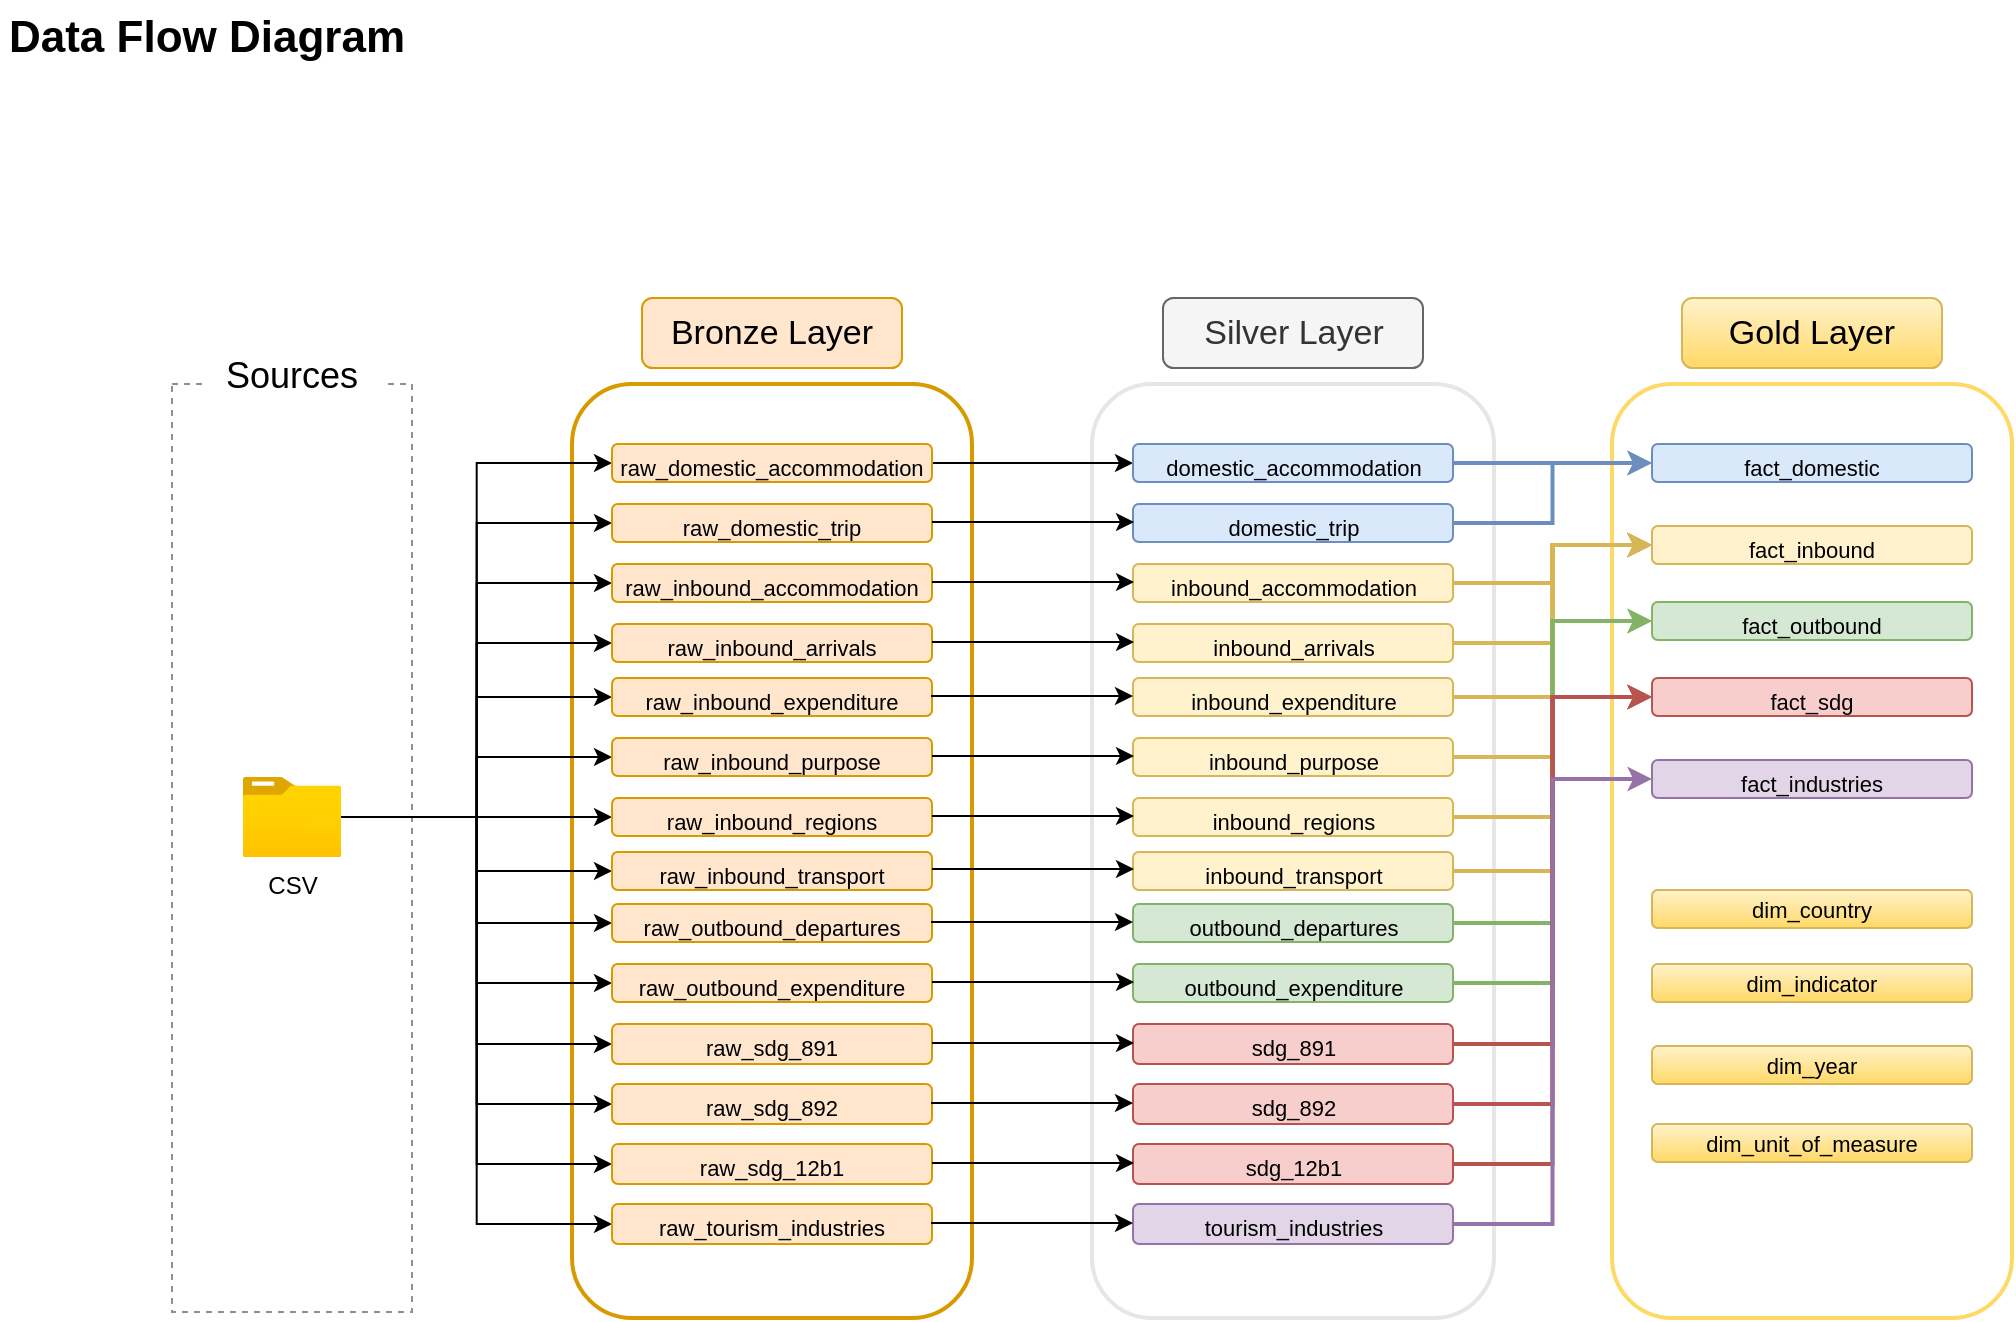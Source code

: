 <mxfile version="28.1.2">
  <diagram name="Data Flow" id="taS5BUQgi9GdzBywjWGS">
    <mxGraphModel dx="872" dy="537" grid="0" gridSize="10" guides="1" tooltips="1" connect="1" arrows="1" fold="1" page="1" pageScale="1" pageWidth="1169" pageHeight="827" math="0" shadow="0">
      <root>
        <mxCell id="0" />
        <mxCell id="1" parent="0" />
        <mxCell id="EKDIFOhZ2zDzjYMbIaeS-1" value="" style="rounded=0;whiteSpace=wrap;html=1;fillColor=none;dashed=1;strokeColor=light-dark(#8f8f8f, #ededed);" parent="1" vertex="1">
          <mxGeometry x="125" y="202" width="120" height="464" as="geometry" />
        </mxCell>
        <mxCell id="EKDIFOhZ2zDzjYMbIaeS-2" value="Sources" style="rounded=0;whiteSpace=wrap;html=1;fontSize=18;strokeColor=none;" parent="1" vertex="1">
          <mxGeometry x="140" y="183" width="90" height="30" as="geometry" />
        </mxCell>
        <mxCell id="EKDIFOhZ2zDzjYMbIaeS-3" value="" style="rounded=1;whiteSpace=wrap;html=1;fillColor=none;strokeColor=#d79b00;fontSize=17;strokeWidth=2;" parent="1" vertex="1">
          <mxGeometry x="325" y="202" width="200" height="467" as="geometry" />
        </mxCell>
        <mxCell id="EKDIFOhZ2zDzjYMbIaeS-4" value="" style="rounded=1;whiteSpace=wrap;html=1;fontSize=17;strokeWidth=2;fillColor=none;strokeColor=#E6E6E6;" parent="1" vertex="1">
          <mxGeometry x="585" y="202" width="201" height="467" as="geometry" />
        </mxCell>
        <mxCell id="EKDIFOhZ2zDzjYMbIaeS-5" value="" style="rounded=1;whiteSpace=wrap;html=1;fillColor=none;strokeColor=#FFD966;fontSize=17;strokeWidth=2;" parent="1" vertex="1">
          <mxGeometry x="845" y="202" width="200" height="467" as="geometry" />
        </mxCell>
        <mxCell id="EKDIFOhZ2zDzjYMbIaeS-6" value="Bronze Layer" style="rounded=1;whiteSpace=wrap;html=1;fillColor=#ffe6cc;strokeColor=#d79b00;fontSize=17;" parent="1" vertex="1">
          <mxGeometry x="360" y="159" width="130" height="35" as="geometry" />
        </mxCell>
        <mxCell id="EKDIFOhZ2zDzjYMbIaeS-7" value="Silver Layer" style="rounded=1;whiteSpace=wrap;html=1;fillColor=#f5f5f5;strokeColor=#666666;fontSize=17;fontColor=#333333;" parent="1" vertex="1">
          <mxGeometry x="620.5" y="159" width="130" height="35" as="geometry" />
        </mxCell>
        <mxCell id="EKDIFOhZ2zDzjYMbIaeS-8" value="Gold Layer" style="rounded=1;whiteSpace=wrap;html=1;fillColor=#fff2cc;strokeColor=#d6b656;fontSize=17;gradientColor=#ffd966;" parent="1" vertex="1">
          <mxGeometry x="880" y="159" width="130" height="35" as="geometry" />
        </mxCell>
        <mxCell id="EKDIFOhZ2zDzjYMbIaeS-9" style="edgeStyle=orthogonalEdgeStyle;rounded=0;orthogonalLoop=1;jettySize=auto;html=1;entryX=0;entryY=0.5;entryDx=0;entryDy=0;" parent="1" source="EKDIFOhZ2zDzjYMbIaeS-23" target="EKDIFOhZ2zDzjYMbIaeS-31" edge="1">
          <mxGeometry relative="1" as="geometry" />
        </mxCell>
        <mxCell id="EKDIFOhZ2zDzjYMbIaeS-10" style="edgeStyle=orthogonalEdgeStyle;rounded=0;orthogonalLoop=1;jettySize=auto;html=1;entryX=0;entryY=0.5;entryDx=0;entryDy=0;" parent="1" source="EKDIFOhZ2zDzjYMbIaeS-23" target="EKDIFOhZ2zDzjYMbIaeS-30" edge="1">
          <mxGeometry relative="1" as="geometry" />
        </mxCell>
        <mxCell id="EKDIFOhZ2zDzjYMbIaeS-11" style="edgeStyle=orthogonalEdgeStyle;rounded=0;orthogonalLoop=1;jettySize=auto;html=1;entryX=0;entryY=0.5;entryDx=0;entryDy=0;" parent="1" source="EKDIFOhZ2zDzjYMbIaeS-23" target="EKDIFOhZ2zDzjYMbIaeS-29" edge="1">
          <mxGeometry relative="1" as="geometry" />
        </mxCell>
        <mxCell id="EKDIFOhZ2zDzjYMbIaeS-12" style="edgeStyle=orthogonalEdgeStyle;rounded=0;orthogonalLoop=1;jettySize=auto;html=1;entryX=0;entryY=0.5;entryDx=0;entryDy=0;" parent="1" source="EKDIFOhZ2zDzjYMbIaeS-23" target="EKDIFOhZ2zDzjYMbIaeS-28" edge="1">
          <mxGeometry relative="1" as="geometry" />
        </mxCell>
        <mxCell id="EKDIFOhZ2zDzjYMbIaeS-13" style="edgeStyle=orthogonalEdgeStyle;rounded=0;orthogonalLoop=1;jettySize=auto;html=1;entryX=0;entryY=0.5;entryDx=0;entryDy=0;" parent="1" source="EKDIFOhZ2zDzjYMbIaeS-23" target="EKDIFOhZ2zDzjYMbIaeS-27" edge="1">
          <mxGeometry relative="1" as="geometry" />
        </mxCell>
        <mxCell id="EKDIFOhZ2zDzjYMbIaeS-14" style="edgeStyle=orthogonalEdgeStyle;rounded=0;orthogonalLoop=1;jettySize=auto;html=1;entryX=0;entryY=0.5;entryDx=0;entryDy=0;" parent="1" source="EKDIFOhZ2zDzjYMbIaeS-23" target="EKDIFOhZ2zDzjYMbIaeS-26" edge="1">
          <mxGeometry relative="1" as="geometry" />
        </mxCell>
        <mxCell id="EKDIFOhZ2zDzjYMbIaeS-15" style="edgeStyle=orthogonalEdgeStyle;rounded=0;orthogonalLoop=1;jettySize=auto;html=1;entryX=0;entryY=0.5;entryDx=0;entryDy=0;" parent="1" source="EKDIFOhZ2zDzjYMbIaeS-23" target="EKDIFOhZ2zDzjYMbIaeS-25" edge="1">
          <mxGeometry relative="1" as="geometry" />
        </mxCell>
        <mxCell id="EKDIFOhZ2zDzjYMbIaeS-16" style="edgeStyle=orthogonalEdgeStyle;rounded=0;orthogonalLoop=1;jettySize=auto;html=1;entryX=0;entryY=0.5;entryDx=0;entryDy=0;" parent="1" source="EKDIFOhZ2zDzjYMbIaeS-23" target="EKDIFOhZ2zDzjYMbIaeS-32" edge="1">
          <mxGeometry relative="1" as="geometry" />
        </mxCell>
        <mxCell id="EKDIFOhZ2zDzjYMbIaeS-17" style="edgeStyle=orthogonalEdgeStyle;rounded=0;orthogonalLoop=1;jettySize=auto;html=1;entryX=0;entryY=0.5;entryDx=0;entryDy=0;" parent="1" source="EKDIFOhZ2zDzjYMbIaeS-23" target="EKDIFOhZ2zDzjYMbIaeS-33" edge="1">
          <mxGeometry relative="1" as="geometry" />
        </mxCell>
        <mxCell id="EKDIFOhZ2zDzjYMbIaeS-18" style="edgeStyle=orthogonalEdgeStyle;rounded=0;orthogonalLoop=1;jettySize=auto;html=1;entryX=0;entryY=0.5;entryDx=0;entryDy=0;" parent="1" source="EKDIFOhZ2zDzjYMbIaeS-23" target="EKDIFOhZ2zDzjYMbIaeS-34" edge="1">
          <mxGeometry relative="1" as="geometry" />
        </mxCell>
        <mxCell id="EKDIFOhZ2zDzjYMbIaeS-19" style="edgeStyle=orthogonalEdgeStyle;rounded=0;orthogonalLoop=1;jettySize=auto;html=1;entryX=0;entryY=0.5;entryDx=0;entryDy=0;" parent="1" source="EKDIFOhZ2zDzjYMbIaeS-23" target="EKDIFOhZ2zDzjYMbIaeS-35" edge="1">
          <mxGeometry relative="1" as="geometry" />
        </mxCell>
        <mxCell id="EKDIFOhZ2zDzjYMbIaeS-20" style="edgeStyle=orthogonalEdgeStyle;rounded=0;orthogonalLoop=1;jettySize=auto;html=1;entryX=0;entryY=0.5;entryDx=0;entryDy=0;" parent="1" source="EKDIFOhZ2zDzjYMbIaeS-23" target="EKDIFOhZ2zDzjYMbIaeS-36" edge="1">
          <mxGeometry relative="1" as="geometry" />
        </mxCell>
        <mxCell id="EKDIFOhZ2zDzjYMbIaeS-21" style="edgeStyle=orthogonalEdgeStyle;rounded=0;orthogonalLoop=1;jettySize=auto;html=1;entryX=0;entryY=0.5;entryDx=0;entryDy=0;" parent="1" source="EKDIFOhZ2zDzjYMbIaeS-23" target="EKDIFOhZ2zDzjYMbIaeS-37" edge="1">
          <mxGeometry relative="1" as="geometry" />
        </mxCell>
        <mxCell id="EKDIFOhZ2zDzjYMbIaeS-22" style="edgeStyle=orthogonalEdgeStyle;rounded=0;orthogonalLoop=1;jettySize=auto;html=1;entryX=0;entryY=0.5;entryDx=0;entryDy=0;" parent="1" source="EKDIFOhZ2zDzjYMbIaeS-23" target="EKDIFOhZ2zDzjYMbIaeS-38" edge="1">
          <mxGeometry relative="1" as="geometry" />
        </mxCell>
        <mxCell id="EKDIFOhZ2zDzjYMbIaeS-23" value="CSV" style="image;aspect=fixed;html=1;points=[];align=center;fontSize=12;image=img/lib/azure2/general/Folder_Blank.svg;" parent="1" vertex="1">
          <mxGeometry x="160.36" y="398.5" width="49.29" height="40" as="geometry" />
        </mxCell>
        <mxCell id="EKDIFOhZ2zDzjYMbIaeS-24" style="edgeStyle=orthogonalEdgeStyle;rounded=0;orthogonalLoop=1;jettySize=auto;html=1;entryX=0;entryY=0.5;entryDx=0;entryDy=0;" parent="1" source="EKDIFOhZ2zDzjYMbIaeS-25" target="EKDIFOhZ2zDzjYMbIaeS-40" edge="1">
          <mxGeometry relative="1" as="geometry" />
        </mxCell>
        <mxCell id="EKDIFOhZ2zDzjYMbIaeS-25" value="&lt;font style=&quot;font-size: 11px;&quot;&gt;raw_domestic_accommodation&lt;/font&gt;" style="rounded=1;whiteSpace=wrap;html=1;fillColor=#ffe6cc;strokeColor=#d79b00;fontSize=15;" parent="1" vertex="1">
          <mxGeometry x="345" y="232" width="160" height="19" as="geometry" />
        </mxCell>
        <mxCell id="EKDIFOhZ2zDzjYMbIaeS-26" value="&lt;span style=&quot;font-size: 11px;&quot;&gt;raw_domestic_trip&lt;/span&gt;" style="rounded=1;whiteSpace=wrap;html=1;fillColor=#ffe6cc;strokeColor=#d79b00;fontSize=15;" parent="1" vertex="1">
          <mxGeometry x="345" y="262" width="160" height="19" as="geometry" />
        </mxCell>
        <mxCell id="EKDIFOhZ2zDzjYMbIaeS-27" value="&lt;span style=&quot;font-size: 11px;&quot;&gt;raw_inbound_accommodation&lt;/span&gt;" style="rounded=1;whiteSpace=wrap;html=1;fillColor=#ffe6cc;strokeColor=#d79b00;fontSize=15;" parent="1" vertex="1">
          <mxGeometry x="345" y="292" width="160" height="19" as="geometry" />
        </mxCell>
        <mxCell id="EKDIFOhZ2zDzjYMbIaeS-28" value="&lt;span style=&quot;font-size: 11px;&quot;&gt;raw_inbound_arrivals&lt;/span&gt;" style="rounded=1;whiteSpace=wrap;html=1;fillColor=#ffe6cc;strokeColor=#d79b00;fontSize=15;" parent="1" vertex="1">
          <mxGeometry x="345" y="322" width="160" height="19" as="geometry" />
        </mxCell>
        <mxCell id="EKDIFOhZ2zDzjYMbIaeS-29" value="&lt;span style=&quot;font-size: 11px;&quot;&gt;raw_inbound_expenditure&lt;/span&gt;" style="rounded=1;whiteSpace=wrap;html=1;fillColor=#ffe6cc;strokeColor=#d79b00;fontSize=15;" parent="1" vertex="1">
          <mxGeometry x="345" y="349" width="160" height="19" as="geometry" />
        </mxCell>
        <mxCell id="EKDIFOhZ2zDzjYMbIaeS-30" value="&lt;span style=&quot;font-size: 11px;&quot;&gt;raw_inbound_purpose&lt;/span&gt;" style="rounded=1;whiteSpace=wrap;html=1;fillColor=#ffe6cc;strokeColor=#d79b00;fontSize=15;" parent="1" vertex="1">
          <mxGeometry x="345" y="379" width="160" height="19" as="geometry" />
        </mxCell>
        <mxCell id="EKDIFOhZ2zDzjYMbIaeS-31" value="&lt;span style=&quot;font-size: 11px;&quot;&gt;raw_inbound_regions&lt;/span&gt;" style="rounded=1;whiteSpace=wrap;html=1;fillColor=#ffe6cc;strokeColor=#d79b00;fontSize=15;" parent="1" vertex="1">
          <mxGeometry x="345" y="409" width="160" height="19" as="geometry" />
        </mxCell>
        <mxCell id="EKDIFOhZ2zDzjYMbIaeS-32" value="&lt;span style=&quot;font-size: 11px;&quot;&gt;raw_inbound_transport&lt;/span&gt;" style="rounded=1;whiteSpace=wrap;html=1;fillColor=#ffe6cc;strokeColor=#d79b00;fontSize=15;" parent="1" vertex="1">
          <mxGeometry x="345" y="436" width="160" height="19" as="geometry" />
        </mxCell>
        <mxCell id="EKDIFOhZ2zDzjYMbIaeS-33" value="&lt;span style=&quot;font-size: 11px;&quot;&gt;raw_outbound_departures&lt;/span&gt;" style="rounded=1;whiteSpace=wrap;html=1;fillColor=#ffe6cc;strokeColor=#d79b00;fontSize=15;" parent="1" vertex="1">
          <mxGeometry x="345" y="462" width="160" height="19" as="geometry" />
        </mxCell>
        <mxCell id="EKDIFOhZ2zDzjYMbIaeS-34" value="&lt;span style=&quot;font-size: 11px;&quot;&gt;raw_outbound_expenditure&lt;/span&gt;" style="rounded=1;whiteSpace=wrap;html=1;fillColor=#ffe6cc;strokeColor=#d79b00;fontSize=15;" parent="1" vertex="1">
          <mxGeometry x="345" y="492" width="160" height="19" as="geometry" />
        </mxCell>
        <mxCell id="EKDIFOhZ2zDzjYMbIaeS-35" value="&lt;span style=&quot;font-size: 11px;&quot;&gt;raw_sdg_891&lt;/span&gt;" style="rounded=1;whiteSpace=wrap;html=1;fillColor=#ffe6cc;strokeColor=#d79b00;fontSize=15;" parent="1" vertex="1">
          <mxGeometry x="345" y="522" width="160" height="20" as="geometry" />
        </mxCell>
        <mxCell id="EKDIFOhZ2zDzjYMbIaeS-36" value="&lt;span style=&quot;font-size: 11px;&quot;&gt;raw_sdg_892&lt;/span&gt;" style="rounded=1;whiteSpace=wrap;html=1;fillColor=#ffe6cc;strokeColor=#d79b00;fontSize=15;" parent="1" vertex="1">
          <mxGeometry x="345" y="552" width="160" height="20" as="geometry" />
        </mxCell>
        <mxCell id="EKDIFOhZ2zDzjYMbIaeS-37" value="&lt;span style=&quot;font-size: 11px;&quot;&gt;raw_sdg_12b1&lt;/span&gt;" style="rounded=1;whiteSpace=wrap;html=1;fillColor=#ffe6cc;strokeColor=#d79b00;fontSize=15;" parent="1" vertex="1">
          <mxGeometry x="345" y="582" width="160" height="20" as="geometry" />
        </mxCell>
        <mxCell id="EKDIFOhZ2zDzjYMbIaeS-38" value="&lt;span style=&quot;font-size: 11px;&quot;&gt;raw_tourism_industries&lt;/span&gt;" style="rounded=1;whiteSpace=wrap;html=1;fillColor=#ffe6cc;strokeColor=#d79b00;fontSize=15;" parent="1" vertex="1">
          <mxGeometry x="345" y="612" width="160" height="20" as="geometry" />
        </mxCell>
        <mxCell id="EKDIFOhZ2zDzjYMbIaeS-39" style="edgeStyle=orthogonalEdgeStyle;rounded=0;orthogonalLoop=1;jettySize=auto;html=1;entryX=0;entryY=0.5;entryDx=0;entryDy=0;fillColor=#dae8fc;strokeColor=#6c8ebf;strokeWidth=2;" parent="1" source="EKDIFOhZ2zDzjYMbIaeS-40" target="EKDIFOhZ2zDzjYMbIaeS-80" edge="1">
          <mxGeometry relative="1" as="geometry" />
        </mxCell>
        <mxCell id="EKDIFOhZ2zDzjYMbIaeS-40" value="&lt;font style=&quot;font-size: 11px;&quot;&gt;domestic_accommodation&lt;/font&gt;" style="rounded=1;whiteSpace=wrap;html=1;fillColor=#dae8fc;strokeColor=#6c8ebf;fontSize=15;" parent="1" vertex="1">
          <mxGeometry x="605.5" y="232" width="160" height="19" as="geometry" />
        </mxCell>
        <mxCell id="EKDIFOhZ2zDzjYMbIaeS-41" style="edgeStyle=orthogonalEdgeStyle;rounded=0;orthogonalLoop=1;jettySize=auto;html=1;entryX=0;entryY=0.5;entryDx=0;entryDy=0;fillColor=#dae8fc;strokeColor=#6c8ebf;strokeWidth=2;" parent="1" source="EKDIFOhZ2zDzjYMbIaeS-42" target="EKDIFOhZ2zDzjYMbIaeS-80" edge="1">
          <mxGeometry relative="1" as="geometry" />
        </mxCell>
        <mxCell id="EKDIFOhZ2zDzjYMbIaeS-42" value="&lt;span style=&quot;font-size: 11px;&quot;&gt;domestic_trip&lt;/span&gt;" style="rounded=1;whiteSpace=wrap;html=1;fillColor=#dae8fc;strokeColor=#6c8ebf;fontSize=15;" parent="1" vertex="1">
          <mxGeometry x="605.5" y="262" width="160" height="19" as="geometry" />
        </mxCell>
        <mxCell id="EKDIFOhZ2zDzjYMbIaeS-43" style="edgeStyle=orthogonalEdgeStyle;rounded=0;orthogonalLoop=1;jettySize=auto;html=1;entryX=0;entryY=0.5;entryDx=0;entryDy=0;fillColor=#fff2cc;strokeColor=#d6b656;strokeWidth=2;" parent="1" source="EKDIFOhZ2zDzjYMbIaeS-44" target="EKDIFOhZ2zDzjYMbIaeS-81" edge="1">
          <mxGeometry relative="1" as="geometry" />
        </mxCell>
        <mxCell id="EKDIFOhZ2zDzjYMbIaeS-44" value="&lt;span style=&quot;font-size: 11px;&quot;&gt;inbound_accommodation&lt;/span&gt;" style="rounded=1;whiteSpace=wrap;html=1;fillColor=#fff2cc;strokeColor=#d6b656;fontSize=15;" parent="1" vertex="1">
          <mxGeometry x="605.5" y="292" width="160" height="19" as="geometry" />
        </mxCell>
        <mxCell id="EKDIFOhZ2zDzjYMbIaeS-45" style="edgeStyle=orthogonalEdgeStyle;rounded=0;orthogonalLoop=1;jettySize=auto;html=1;entryX=0;entryY=0.5;entryDx=0;entryDy=0;fillColor=#fff2cc;strokeColor=#d6b656;strokeWidth=2;" parent="1" source="EKDIFOhZ2zDzjYMbIaeS-46" target="EKDIFOhZ2zDzjYMbIaeS-81" edge="1">
          <mxGeometry relative="1" as="geometry" />
        </mxCell>
        <mxCell id="EKDIFOhZ2zDzjYMbIaeS-46" value="&lt;span style=&quot;font-size: 11px;&quot;&gt;inbound_arrivals&lt;/span&gt;" style="rounded=1;whiteSpace=wrap;html=1;fillColor=#fff2cc;strokeColor=#d6b656;fontSize=15;" parent="1" vertex="1">
          <mxGeometry x="605.5" y="322" width="160" height="19" as="geometry" />
        </mxCell>
        <mxCell id="EKDIFOhZ2zDzjYMbIaeS-47" style="edgeStyle=orthogonalEdgeStyle;rounded=0;orthogonalLoop=1;jettySize=auto;html=1;entryX=0;entryY=0.5;entryDx=0;entryDy=0;fillColor=#fff2cc;strokeColor=#d6b656;strokeWidth=2;" parent="1" source="EKDIFOhZ2zDzjYMbIaeS-48" target="EKDIFOhZ2zDzjYMbIaeS-81" edge="1">
          <mxGeometry relative="1" as="geometry" />
        </mxCell>
        <mxCell id="EKDIFOhZ2zDzjYMbIaeS-48" value="&lt;span style=&quot;font-size: 11px;&quot;&gt;inbound_expenditure&lt;/span&gt;" style="rounded=1;whiteSpace=wrap;html=1;fillColor=#fff2cc;strokeColor=#d6b656;fontSize=15;" parent="1" vertex="1">
          <mxGeometry x="605.5" y="349" width="160" height="19" as="geometry" />
        </mxCell>
        <mxCell id="EKDIFOhZ2zDzjYMbIaeS-49" style="edgeStyle=orthogonalEdgeStyle;rounded=0;orthogonalLoop=1;jettySize=auto;html=1;entryX=0;entryY=0.5;entryDx=0;entryDy=0;fillColor=#fff2cc;strokeColor=#d6b656;strokeWidth=2;" parent="1" source="EKDIFOhZ2zDzjYMbIaeS-50" target="EKDIFOhZ2zDzjYMbIaeS-81" edge="1">
          <mxGeometry relative="1" as="geometry" />
        </mxCell>
        <mxCell id="EKDIFOhZ2zDzjYMbIaeS-50" value="&lt;span style=&quot;font-size: 11px;&quot;&gt;inbound_purpose&lt;/span&gt;" style="rounded=1;whiteSpace=wrap;html=1;fillColor=#fff2cc;strokeColor=#d6b656;fontSize=15;" parent="1" vertex="1">
          <mxGeometry x="605.5" y="379" width="160" height="19" as="geometry" />
        </mxCell>
        <mxCell id="EKDIFOhZ2zDzjYMbIaeS-51" style="edgeStyle=orthogonalEdgeStyle;rounded=0;orthogonalLoop=1;jettySize=auto;html=1;entryX=0;entryY=0.5;entryDx=0;entryDy=0;fillColor=#fff2cc;strokeColor=#d6b656;strokeWidth=2;" parent="1" source="EKDIFOhZ2zDzjYMbIaeS-52" target="EKDIFOhZ2zDzjYMbIaeS-81" edge="1">
          <mxGeometry relative="1" as="geometry" />
        </mxCell>
        <mxCell id="EKDIFOhZ2zDzjYMbIaeS-52" value="&lt;span style=&quot;font-size: 11px;&quot;&gt;inbound_regions&lt;/span&gt;" style="rounded=1;whiteSpace=wrap;html=1;fillColor=#fff2cc;strokeColor=#d6b656;fontSize=15;" parent="1" vertex="1">
          <mxGeometry x="605.5" y="409" width="160" height="19" as="geometry" />
        </mxCell>
        <mxCell id="EKDIFOhZ2zDzjYMbIaeS-53" style="edgeStyle=orthogonalEdgeStyle;rounded=0;orthogonalLoop=1;jettySize=auto;html=1;entryX=0;entryY=0.5;entryDx=0;entryDy=0;fillColor=#fff2cc;strokeColor=#d6b656;strokeWidth=2;" parent="1" source="EKDIFOhZ2zDzjYMbIaeS-54" target="EKDIFOhZ2zDzjYMbIaeS-81" edge="1">
          <mxGeometry relative="1" as="geometry" />
        </mxCell>
        <mxCell id="EKDIFOhZ2zDzjYMbIaeS-54" value="&lt;span style=&quot;font-size: 11px;&quot;&gt;inbound_transport&lt;/span&gt;" style="rounded=1;whiteSpace=wrap;html=1;fillColor=#fff2cc;strokeColor=#d6b656;fontSize=15;" parent="1" vertex="1">
          <mxGeometry x="605.5" y="436" width="160" height="19" as="geometry" />
        </mxCell>
        <mxCell id="EKDIFOhZ2zDzjYMbIaeS-55" style="edgeStyle=orthogonalEdgeStyle;rounded=0;orthogonalLoop=1;jettySize=auto;html=1;entryX=0;entryY=0.5;entryDx=0;entryDy=0;fillColor=#d5e8d4;strokeColor=#82b366;strokeWidth=2;" parent="1" source="EKDIFOhZ2zDzjYMbIaeS-56" target="EKDIFOhZ2zDzjYMbIaeS-82" edge="1">
          <mxGeometry relative="1" as="geometry">
            <mxPoint x="865" y="322" as="targetPoint" />
          </mxGeometry>
        </mxCell>
        <mxCell id="EKDIFOhZ2zDzjYMbIaeS-56" value="&lt;span style=&quot;font-size: 11px;&quot;&gt;outbound_departures&lt;/span&gt;" style="rounded=1;whiteSpace=wrap;html=1;fillColor=#d5e8d4;strokeColor=#82b366;fontSize=15;" parent="1" vertex="1">
          <mxGeometry x="605.5" y="462" width="160" height="19" as="geometry" />
        </mxCell>
        <mxCell id="EKDIFOhZ2zDzjYMbIaeS-57" style="edgeStyle=orthogonalEdgeStyle;rounded=0;orthogonalLoop=1;jettySize=auto;html=1;entryX=0;entryY=0.5;entryDx=0;entryDy=0;fillColor=#d5e8d4;strokeColor=#82b366;strokeWidth=2;" parent="1" source="EKDIFOhZ2zDzjYMbIaeS-58" target="EKDIFOhZ2zDzjYMbIaeS-82" edge="1">
          <mxGeometry relative="1" as="geometry" />
        </mxCell>
        <mxCell id="EKDIFOhZ2zDzjYMbIaeS-58" value="&lt;span style=&quot;font-size: 11px;&quot;&gt;outbound_expenditure&lt;/span&gt;" style="rounded=1;whiteSpace=wrap;html=1;fillColor=#d5e8d4;strokeColor=#82b366;fontSize=15;" parent="1" vertex="1">
          <mxGeometry x="605.5" y="492" width="160" height="19" as="geometry" />
        </mxCell>
        <mxCell id="EKDIFOhZ2zDzjYMbIaeS-59" style="edgeStyle=orthogonalEdgeStyle;rounded=0;orthogonalLoop=1;jettySize=auto;html=1;entryX=0;entryY=0.5;entryDx=0;entryDy=0;strokeWidth=2;fillColor=#f8cecc;strokeColor=#b85450;" parent="1" source="EKDIFOhZ2zDzjYMbIaeS-60" target="EKDIFOhZ2zDzjYMbIaeS-83" edge="1">
          <mxGeometry relative="1" as="geometry" />
        </mxCell>
        <mxCell id="EKDIFOhZ2zDzjYMbIaeS-60" value="&lt;span style=&quot;font-size: 11px;&quot;&gt;sdg_891&lt;/span&gt;" style="rounded=1;whiteSpace=wrap;html=1;fillColor=#f8cecc;strokeColor=#b85450;fontSize=15;" parent="1" vertex="1">
          <mxGeometry x="605.5" y="522" width="160" height="20" as="geometry" />
        </mxCell>
        <mxCell id="EKDIFOhZ2zDzjYMbIaeS-61" style="edgeStyle=orthogonalEdgeStyle;rounded=0;orthogonalLoop=1;jettySize=auto;html=1;entryX=0;entryY=0.5;entryDx=0;entryDy=0;fillColor=#f8cecc;strokeColor=#b85450;strokeWidth=2;" parent="1" source="EKDIFOhZ2zDzjYMbIaeS-62" target="EKDIFOhZ2zDzjYMbIaeS-83" edge="1">
          <mxGeometry relative="1" as="geometry" />
        </mxCell>
        <mxCell id="EKDIFOhZ2zDzjYMbIaeS-62" value="&lt;span style=&quot;font-size: 11px;&quot;&gt;sdg_892&lt;/span&gt;" style="rounded=1;whiteSpace=wrap;html=1;fillColor=#f8cecc;strokeColor=#b85450;fontSize=15;" parent="1" vertex="1">
          <mxGeometry x="605.5" y="552" width="160" height="20" as="geometry" />
        </mxCell>
        <mxCell id="EKDIFOhZ2zDzjYMbIaeS-63" style="edgeStyle=orthogonalEdgeStyle;rounded=0;orthogonalLoop=1;jettySize=auto;html=1;entryX=0;entryY=0.5;entryDx=0;entryDy=0;fillColor=#f8cecc;strokeColor=#b85450;strokeWidth=2;" parent="1" source="EKDIFOhZ2zDzjYMbIaeS-64" target="EKDIFOhZ2zDzjYMbIaeS-83" edge="1">
          <mxGeometry relative="1" as="geometry" />
        </mxCell>
        <mxCell id="EKDIFOhZ2zDzjYMbIaeS-64" value="&lt;span style=&quot;font-size: 11px;&quot;&gt;sdg_12b1&lt;/span&gt;" style="rounded=1;whiteSpace=wrap;html=1;fillColor=#f8cecc;strokeColor=#b85450;fontSize=15;" parent="1" vertex="1">
          <mxGeometry x="605.5" y="582" width="160" height="20" as="geometry" />
        </mxCell>
        <mxCell id="EKDIFOhZ2zDzjYMbIaeS-65" style="edgeStyle=orthogonalEdgeStyle;rounded=0;orthogonalLoop=1;jettySize=auto;html=1;entryX=0;entryY=0.5;entryDx=0;entryDy=0;strokeWidth=2;fillColor=#e1d5e7;strokeColor=#9673a6;" parent="1" source="EKDIFOhZ2zDzjYMbIaeS-66" target="EKDIFOhZ2zDzjYMbIaeS-84" edge="1">
          <mxGeometry relative="1" as="geometry" />
        </mxCell>
        <mxCell id="EKDIFOhZ2zDzjYMbIaeS-66" value="&lt;span style=&quot;font-size: 11px;&quot;&gt;tourism_industries&lt;/span&gt;" style="rounded=1;whiteSpace=wrap;html=1;fillColor=#e1d5e7;strokeColor=#9673a6;fontSize=15;" parent="1" vertex="1">
          <mxGeometry x="605.5" y="612" width="160" height="20" as="geometry" />
        </mxCell>
        <mxCell id="EKDIFOhZ2zDzjYMbIaeS-67" style="edgeStyle=orthogonalEdgeStyle;rounded=0;orthogonalLoop=1;jettySize=auto;html=1;entryX=0;entryY=0.5;entryDx=0;entryDy=0;" parent="1" edge="1">
          <mxGeometry relative="1" as="geometry">
            <mxPoint x="505" y="271" as="sourcePoint" />
            <mxPoint x="606" y="271" as="targetPoint" />
          </mxGeometry>
        </mxCell>
        <mxCell id="EKDIFOhZ2zDzjYMbIaeS-68" style="edgeStyle=orthogonalEdgeStyle;rounded=0;orthogonalLoop=1;jettySize=auto;html=1;entryX=0;entryY=0.5;entryDx=0;entryDy=0;" parent="1" edge="1">
          <mxGeometry relative="1" as="geometry">
            <mxPoint x="505" y="301" as="sourcePoint" />
            <mxPoint x="606" y="301" as="targetPoint" />
          </mxGeometry>
        </mxCell>
        <mxCell id="EKDIFOhZ2zDzjYMbIaeS-69" style="edgeStyle=orthogonalEdgeStyle;rounded=0;orthogonalLoop=1;jettySize=auto;html=1;entryX=0;entryY=0.5;entryDx=0;entryDy=0;" parent="1" edge="1">
          <mxGeometry relative="1" as="geometry">
            <mxPoint x="505" y="331" as="sourcePoint" />
            <mxPoint x="606" y="331" as="targetPoint" />
          </mxGeometry>
        </mxCell>
        <mxCell id="EKDIFOhZ2zDzjYMbIaeS-70" style="edgeStyle=orthogonalEdgeStyle;rounded=0;orthogonalLoop=1;jettySize=auto;html=1;entryX=0;entryY=0.5;entryDx=0;entryDy=0;" parent="1" edge="1">
          <mxGeometry relative="1" as="geometry">
            <mxPoint x="504.5" y="358" as="sourcePoint" />
            <mxPoint x="605.5" y="358" as="targetPoint" />
          </mxGeometry>
        </mxCell>
        <mxCell id="EKDIFOhZ2zDzjYMbIaeS-71" style="edgeStyle=orthogonalEdgeStyle;rounded=0;orthogonalLoop=1;jettySize=auto;html=1;entryX=0;entryY=0.5;entryDx=0;entryDy=0;" parent="1" edge="1">
          <mxGeometry relative="1" as="geometry">
            <mxPoint x="505" y="388" as="sourcePoint" />
            <mxPoint x="606" y="388" as="targetPoint" />
          </mxGeometry>
        </mxCell>
        <mxCell id="EKDIFOhZ2zDzjYMbIaeS-72" style="edgeStyle=orthogonalEdgeStyle;rounded=0;orthogonalLoop=1;jettySize=auto;html=1;entryX=0;entryY=0.5;entryDx=0;entryDy=0;" parent="1" edge="1">
          <mxGeometry relative="1" as="geometry">
            <mxPoint x="505" y="418" as="sourcePoint" />
            <mxPoint x="606" y="418" as="targetPoint" />
          </mxGeometry>
        </mxCell>
        <mxCell id="EKDIFOhZ2zDzjYMbIaeS-73" style="edgeStyle=orthogonalEdgeStyle;rounded=0;orthogonalLoop=1;jettySize=auto;html=1;entryX=0;entryY=0.5;entryDx=0;entryDy=0;" parent="1" edge="1">
          <mxGeometry relative="1" as="geometry">
            <mxPoint x="505" y="444.5" as="sourcePoint" />
            <mxPoint x="606" y="444.5" as="targetPoint" />
          </mxGeometry>
        </mxCell>
        <mxCell id="EKDIFOhZ2zDzjYMbIaeS-74" style="edgeStyle=orthogonalEdgeStyle;rounded=0;orthogonalLoop=1;jettySize=auto;html=1;entryX=0;entryY=0.5;entryDx=0;entryDy=0;" parent="1" edge="1">
          <mxGeometry relative="1" as="geometry">
            <mxPoint x="504.5" y="471" as="sourcePoint" />
            <mxPoint x="605.5" y="471" as="targetPoint" />
          </mxGeometry>
        </mxCell>
        <mxCell id="EKDIFOhZ2zDzjYMbIaeS-75" style="edgeStyle=orthogonalEdgeStyle;rounded=0;orthogonalLoop=1;jettySize=auto;html=1;entryX=0;entryY=0.5;entryDx=0;entryDy=0;" parent="1" edge="1">
          <mxGeometry relative="1" as="geometry">
            <mxPoint x="505" y="501" as="sourcePoint" />
            <mxPoint x="606" y="501" as="targetPoint" />
          </mxGeometry>
        </mxCell>
        <mxCell id="EKDIFOhZ2zDzjYMbIaeS-76" style="edgeStyle=orthogonalEdgeStyle;rounded=0;orthogonalLoop=1;jettySize=auto;html=1;entryX=0;entryY=0.5;entryDx=0;entryDy=0;" parent="1" edge="1">
          <mxGeometry relative="1" as="geometry">
            <mxPoint x="505" y="531.5" as="sourcePoint" />
            <mxPoint x="606" y="531.5" as="targetPoint" />
          </mxGeometry>
        </mxCell>
        <mxCell id="EKDIFOhZ2zDzjYMbIaeS-77" style="edgeStyle=orthogonalEdgeStyle;rounded=0;orthogonalLoop=1;jettySize=auto;html=1;entryX=0;entryY=0.5;entryDx=0;entryDy=0;" parent="1" edge="1">
          <mxGeometry relative="1" as="geometry">
            <mxPoint x="504.5" y="561.5" as="sourcePoint" />
            <mxPoint x="605.5" y="561.5" as="targetPoint" />
          </mxGeometry>
        </mxCell>
        <mxCell id="EKDIFOhZ2zDzjYMbIaeS-78" style="edgeStyle=orthogonalEdgeStyle;rounded=0;orthogonalLoop=1;jettySize=auto;html=1;entryX=0;entryY=0.5;entryDx=0;entryDy=0;" parent="1" edge="1">
          <mxGeometry relative="1" as="geometry">
            <mxPoint x="505" y="591.5" as="sourcePoint" />
            <mxPoint x="606" y="591.5" as="targetPoint" />
          </mxGeometry>
        </mxCell>
        <mxCell id="EKDIFOhZ2zDzjYMbIaeS-79" style="edgeStyle=orthogonalEdgeStyle;rounded=0;orthogonalLoop=1;jettySize=auto;html=1;entryX=0;entryY=0.5;entryDx=0;entryDy=0;" parent="1" edge="1">
          <mxGeometry relative="1" as="geometry">
            <mxPoint x="504.5" y="621.5" as="sourcePoint" />
            <mxPoint x="605.5" y="621.5" as="targetPoint" />
          </mxGeometry>
        </mxCell>
        <mxCell id="EKDIFOhZ2zDzjYMbIaeS-80" value="&lt;span style=&quot;font-size: 11px;&quot;&gt;fact_domestic&lt;/span&gt;" style="rounded=1;whiteSpace=wrap;html=1;fillColor=#dae8fc;strokeColor=#6c8ebf;fontSize=15;" parent="1" vertex="1">
          <mxGeometry x="865" y="232" width="160" height="19" as="geometry" />
        </mxCell>
        <mxCell id="EKDIFOhZ2zDzjYMbIaeS-81" value="&lt;font style=&quot;font-size: 11px;&quot;&gt;fact_inbound&lt;/font&gt;" style="rounded=1;whiteSpace=wrap;html=1;fillColor=#fff2cc;strokeColor=#d6b656;fontSize=15;" parent="1" vertex="1">
          <mxGeometry x="865" y="273" width="160" height="19" as="geometry" />
        </mxCell>
        <mxCell id="EKDIFOhZ2zDzjYMbIaeS-82" value="&lt;font style=&quot;font-size: 11px;&quot;&gt;fact_outbound&lt;/font&gt;" style="rounded=1;whiteSpace=wrap;html=1;fillColor=#d5e8d4;strokeColor=#82b366;fontSize=15;" parent="1" vertex="1">
          <mxGeometry x="865" y="311" width="160" height="19" as="geometry" />
        </mxCell>
        <mxCell id="EKDIFOhZ2zDzjYMbIaeS-83" value="&lt;font style=&quot;font-size: 11px;&quot;&gt;fact_sdg&lt;/font&gt;" style="rounded=1;whiteSpace=wrap;html=1;fillColor=#f8cecc;strokeColor=#b85450;fontSize=15;" parent="1" vertex="1">
          <mxGeometry x="865" y="349" width="160" height="19" as="geometry" />
        </mxCell>
        <mxCell id="EKDIFOhZ2zDzjYMbIaeS-84" value="&lt;font style=&quot;font-size: 11px;&quot;&gt;fact_industries&lt;/font&gt;" style="rounded=1;whiteSpace=wrap;html=1;fillColor=#e1d5e7;strokeColor=#9673a6;fontSize=15;" parent="1" vertex="1">
          <mxGeometry x="865" y="390" width="160" height="19" as="geometry" />
        </mxCell>
        <mxCell id="EKDIFOhZ2zDzjYMbIaeS-85" value="&lt;font&gt;dim_country&lt;/font&gt;" style="rounded=1;whiteSpace=wrap;html=1;fillColor=#fff2cc;strokeColor=#d6b656;fontSize=11;gradientColor=#ffd966;" parent="1" vertex="1">
          <mxGeometry x="865" y="455" width="160" height="19" as="geometry" />
        </mxCell>
        <mxCell id="EKDIFOhZ2zDzjYMbIaeS-86" value="dim_indicator" style="rounded=1;whiteSpace=wrap;html=1;fillColor=#fff2cc;strokeColor=#d6b656;fontSize=11;gradientColor=#ffd966;" parent="1" vertex="1">
          <mxGeometry x="865" y="492" width="160" height="19" as="geometry" />
        </mxCell>
        <mxCell id="EKDIFOhZ2zDzjYMbIaeS-87" value="&lt;font&gt;dim_year&lt;/font&gt;" style="rounded=1;whiteSpace=wrap;html=1;fillColor=#fff2cc;strokeColor=#d6b656;fontSize=11;gradientColor=#ffd966;" parent="1" vertex="1">
          <mxGeometry x="865" y="533" width="160" height="19" as="geometry" />
        </mxCell>
        <mxCell id="EKDIFOhZ2zDzjYMbIaeS-88" value="&lt;font&gt;dim_unit_of_measure&lt;/font&gt;" style="rounded=1;whiteSpace=wrap;html=1;fillColor=#fff2cc;strokeColor=#d6b656;fontSize=11;gradientColor=#ffd966;" parent="1" vertex="1">
          <mxGeometry x="865" y="572" width="160" height="19" as="geometry" />
        </mxCell>
        <mxCell id="EKDIFOhZ2zDzjYMbIaeS-89" value="Data Flow Diagram" style="text;html=1;align=center;verticalAlign=middle;resizable=0;points=[];autosize=1;strokeColor=none;fillColor=none;fontSize=22;fontStyle=1" parent="1" vertex="1">
          <mxGeometry x="39" y="10" width="206" height="38" as="geometry" />
        </mxCell>
      </root>
    </mxGraphModel>
  </diagram>
</mxfile>
